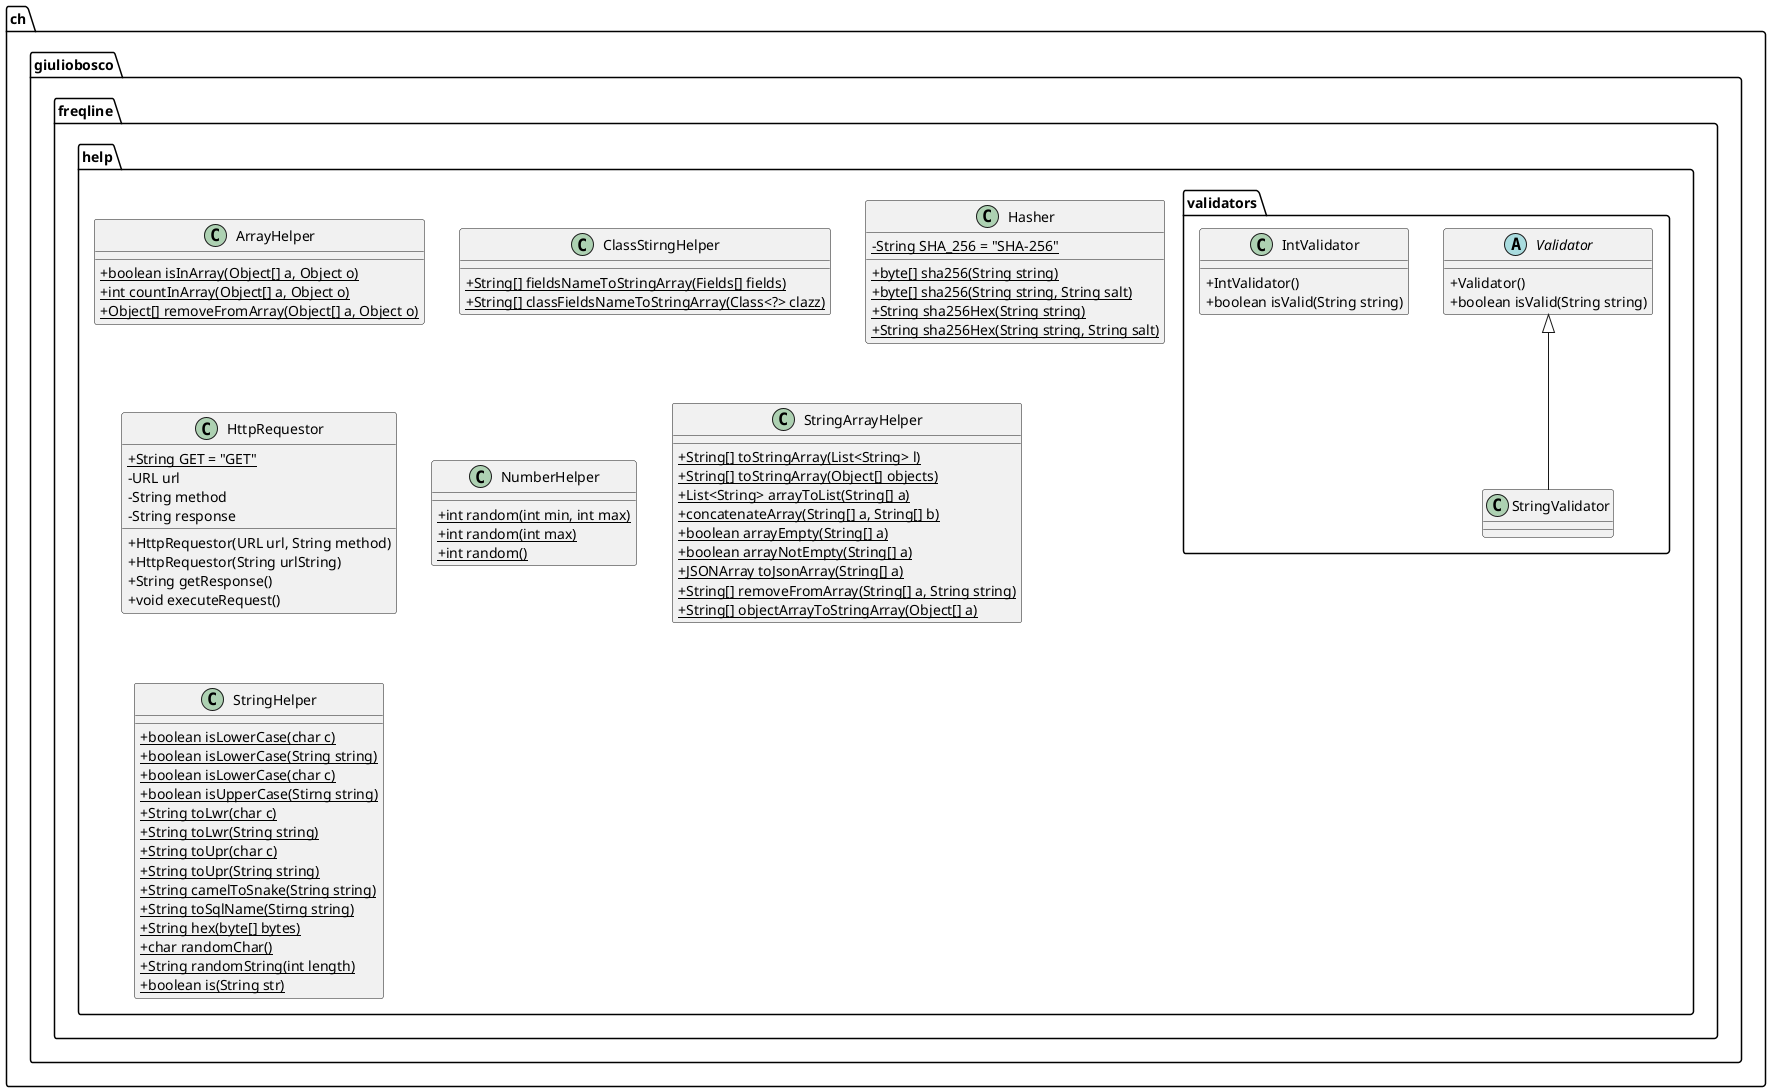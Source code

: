 @startuml
skinparam classAttributeIconSize 0

package ch.giuliobosco.freqline.help {

    package validators {
        abstract Validator {
            + Validator() 
            + boolean isValid(String string)
        }

        class StringValidator {

        }
        Validator <|-- StringValidator

        class IntValidator {
            + IntValidator()
            + boolean isValid(String string)
        }
    }

    class ArrayHelper {
        + {static} boolean isInArray(Object[] a, Object o)
        + {static} int countInArray(Object[] a, Object o)
        + {static} Object[] removeFromArray(Object[] a, Object o)

    }

    class ClassStirngHelper {
        + {static} String[] fieldsNameToStringArray(Fields[] fields)
        + {static} String[] classFieldsNameToStringArray(Class<?> clazz)
    }

    class Hasher {
        - {static} String SHA_256 = "SHA-256"
        + {static} byte[] sha256(String string)
        + {static} byte[] sha256(String string, String salt)
        + {static} String sha256Hex(String string)
        + {static} String sha256Hex(String string, String salt)
    }

    class HttpRequestor {
        + {static} String GET = "GET"
        - URL url
        - String method
        - String response
        + HttpRequestor(URL url, String method)
        + HttpRequestor(String urlString)
        + String getResponse()
        + void executeRequest()
    }

    class NumberHelper {
        + {static} int random(int min, int max)
        + {static} int random(int max)
        + {static} int random()

    }

    class StringArrayHelper {
        + {static} String[] toStringArray(List<String> l)
        + {static} String[] toStringArray(Object[] objects)
        + {static} List<String> arrayToList(String[] a)
        + {static} concatenateArray(String[] a, String[] b)
        + {static} boolean arrayEmpty(String[] a)
        + {static} boolean arrayNotEmpty(String[] a)
        + {static} JSONArray toJsonArray(String[] a)
        + {static} String[] removeFromArray(String[] a, String string)
        + {static} String[] objectArrayToStringArray(Object[] a)
    }

    class StringHelper {
        + {static} boolean isLowerCase(char c)
        + {static} boolean isLowerCase(String string)
        + {static} boolean isLowerCase(char c)
        + {static} boolean isUpperCase(Stirng string)
        + {static} String toLwr(char c)
        + {static} String toLwr(String string)
        + {static} String toUpr(char c)
        + {static} String toUpr(String string)
        + {static} String camelToSnake(String string)
        + {static} String toSqlName(Stirng string)
        + {static} String hex(byte[] bytes)
        + {static} char randomChar()
        + {static} String randomString(int length)
        + {static} boolean is(String str)
    }
}

@enduml
